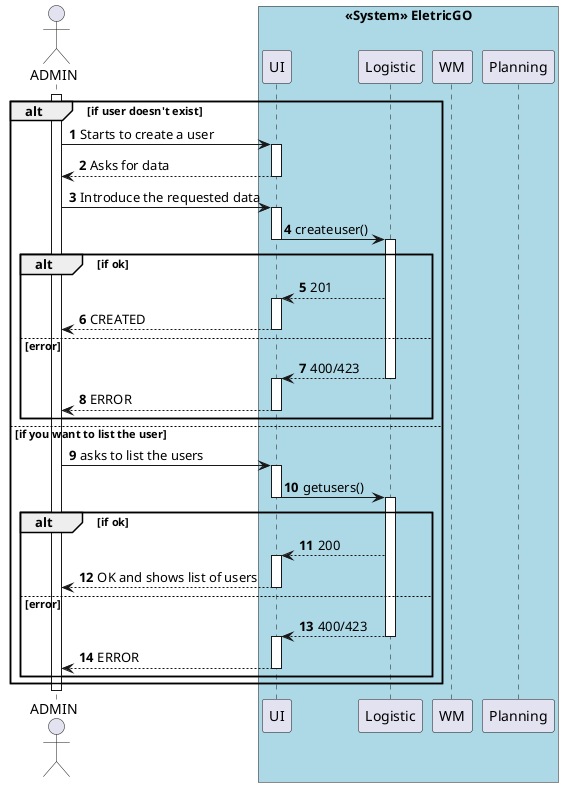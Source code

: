 @startuml Sequence Diagram
autonumber

actor ADMIN as LM

activate LM
box "<<System>> EletricGO" #LightBlue
'participant "<<System>> EletricGO" as E
participant "UI" as UI
participant "Logistic" as LOGI
participant "WM" as WM
participant "Planning" as PLAN
end box

alt if user doesn't exist
    LM -> UI: Starts to create a user
    activate UI
    UI --> LM: Asks for data
    deactivate UI
    LM-> UI: Introduce the requested data
    activate UI
    UI -> LOGI: createuser()
    deactivate UI
    activate LOGI
    alt if ok

        LOGI --> UI: 201
        activate UI
        LM <-- UI: CREATED
        deactivate UI
    else error
        UI <-- LOGI: 400/423
        deactivate LOGI
        activate UI

        LM <-- UI: ERROR
        deactivate UI


        end alt


        else if you want to list the user
            LM -> UI: asks to list the users
            activate UI
            UI -> LOGI: getusers()
            deactivate UI
            activate LOGI
            alt if ok

                LOGI --> UI: 200
                activate UI
                LM <-- UI: OK and shows list of users
                deactivate UI
            else error
                UI <-- LOGI: 400/423
                deactivate LOGI
                activate UI

                LM <-- UI: ERROR
                deactivate UI

                end alt
                end alt


                deactivate LM

                @enduml